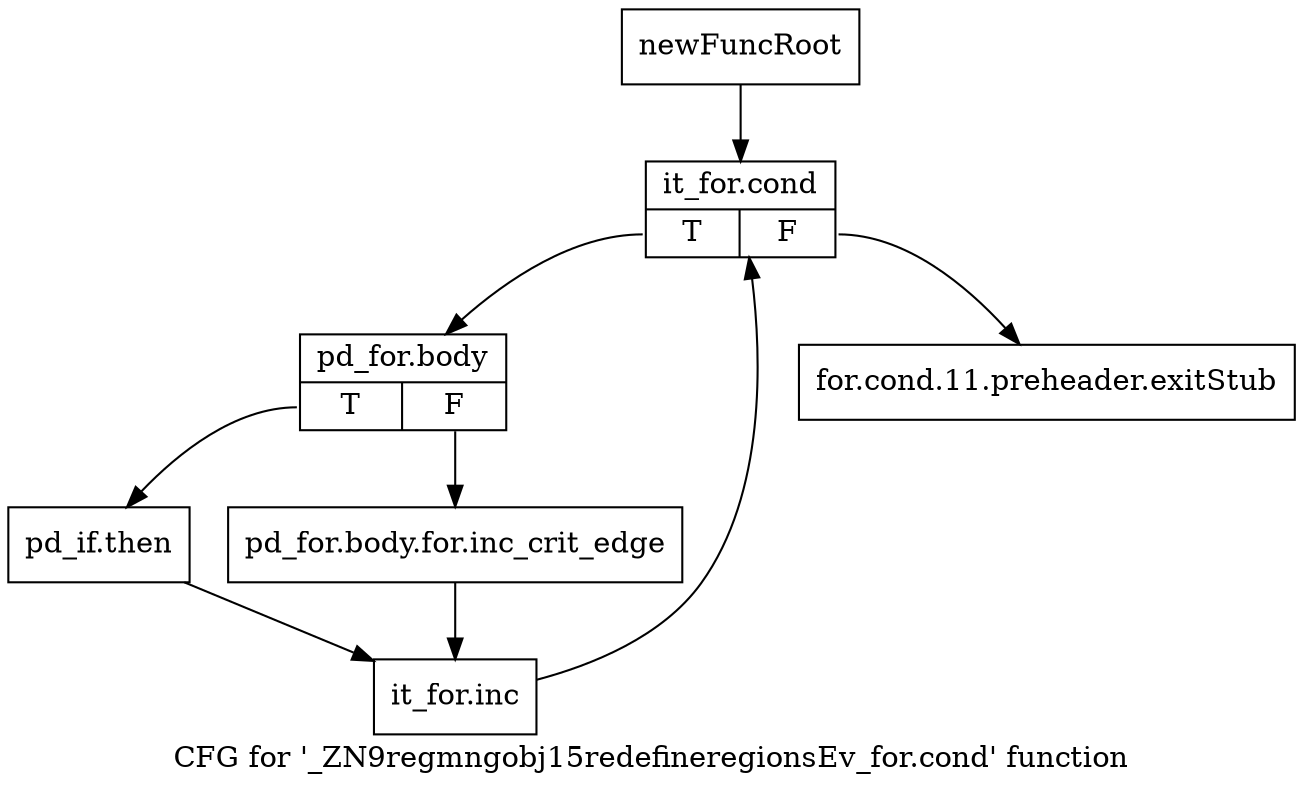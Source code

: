 digraph "CFG for '_ZN9regmngobj15redefineregionsEv_for.cond' function" {
	label="CFG for '_ZN9regmngobj15redefineregionsEv_for.cond' function";

	Node0x244b7e0 [shape=record,label="{newFuncRoot}"];
	Node0x244b7e0 -> Node0x244b880;
	Node0x244b830 [shape=record,label="{for.cond.11.preheader.exitStub}"];
	Node0x244b880 [shape=record,label="{it_for.cond|{<s0>T|<s1>F}}"];
	Node0x244b880:s0 -> Node0x244b8d0;
	Node0x244b880:s1 -> Node0x244b830;
	Node0x244b8d0 [shape=record,label="{pd_for.body|{<s0>T|<s1>F}}"];
	Node0x244b8d0:s0 -> Node0x244b970;
	Node0x244b8d0:s1 -> Node0x244b920;
	Node0x244b920 [shape=record,label="{pd_for.body.for.inc_crit_edge}"];
	Node0x244b920 -> Node0x244b9c0;
	Node0x244b970 [shape=record,label="{pd_if.then}"];
	Node0x244b970 -> Node0x244b9c0;
	Node0x244b9c0 [shape=record,label="{it_for.inc}"];
	Node0x244b9c0 -> Node0x244b880;
}
